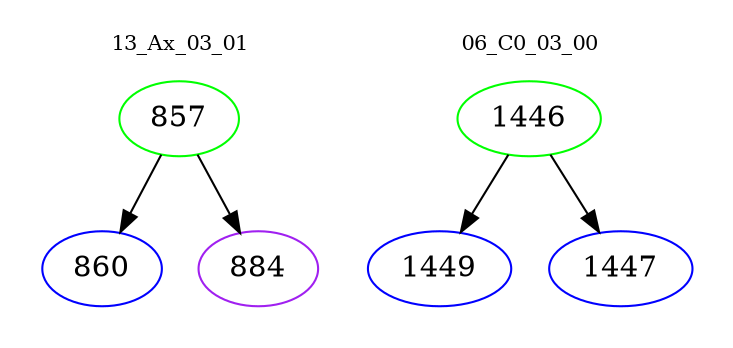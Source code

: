 digraph{
subgraph cluster_0 {
color = white
label = "13_Ax_03_01";
fontsize=10;
T0_857 [label="857", color="green"]
T0_857 -> T0_860 [color="black"]
T0_860 [label="860", color="blue"]
T0_857 -> T0_884 [color="black"]
T0_884 [label="884", color="purple"]
}
subgraph cluster_1 {
color = white
label = "06_C0_03_00";
fontsize=10;
T1_1446 [label="1446", color="green"]
T1_1446 -> T1_1449 [color="black"]
T1_1449 [label="1449", color="blue"]
T1_1446 -> T1_1447 [color="black"]
T1_1447 [label="1447", color="blue"]
}
}
